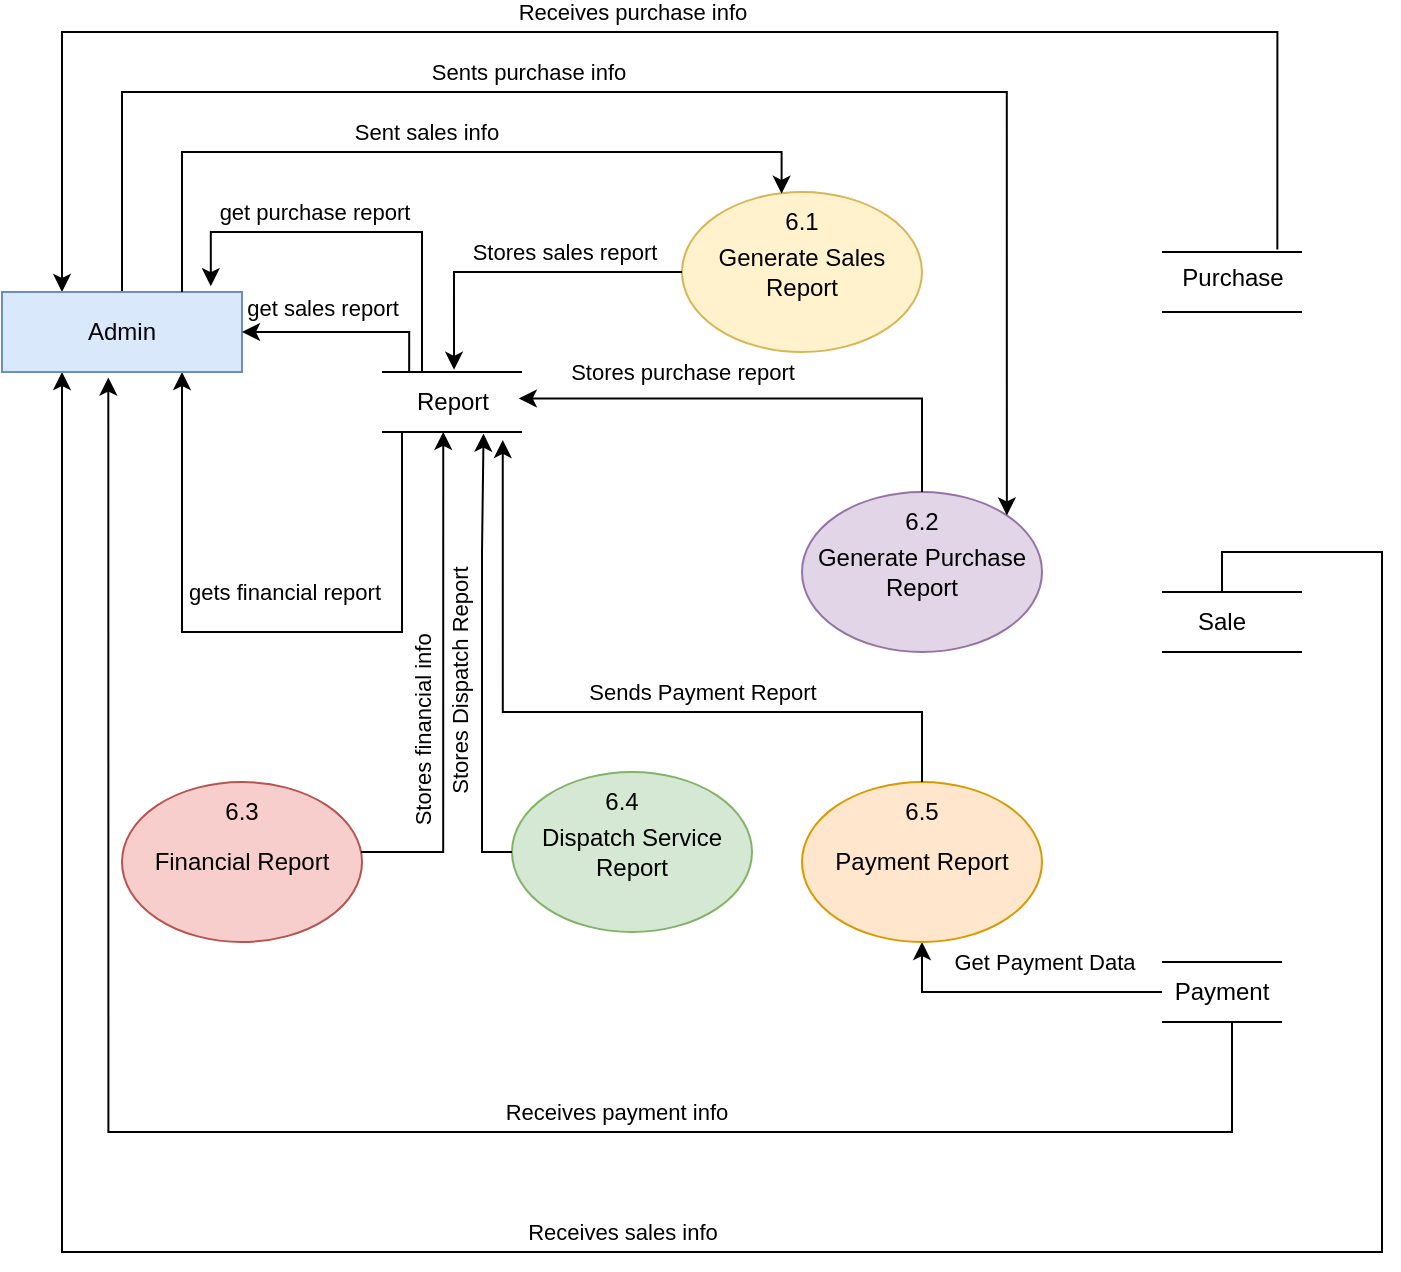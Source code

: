 <mxfile version="26.0.4">
  <diagram name="Page-1" id="hlZRAXE2G3BvNsW3ljy5">
    <mxGraphModel dx="1042" dy="565" grid="1" gridSize="10" guides="1" tooltips="1" connect="1" arrows="1" fold="1" page="1" pageScale="1" pageWidth="827" pageHeight="1169" math="0" shadow="0">
      <root>
        <mxCell id="0" />
        <mxCell id="1" parent="0" />
        <mxCell id="K-M10pQ7JDTs8JRQ7MjD-1" value="Generate Sales Report" style="ellipse;whiteSpace=wrap;html=1;fillColor=#fff2cc;strokeColor=#d6b656;" parent="1" vertex="1">
          <mxGeometry x="370" y="170" width="120" height="80" as="geometry" />
        </mxCell>
        <mxCell id="K-M10pQ7JDTs8JRQ7MjD-2" value="Generate Purchase Report" style="ellipse;whiteSpace=wrap;html=1;fillColor=#e1d5e7;strokeColor=#9673a6;" parent="1" vertex="1">
          <mxGeometry x="430" y="320" width="120" height="80" as="geometry" />
        </mxCell>
        <mxCell id="K-M10pQ7JDTs8JRQ7MjD-3" value="Financial Report" style="ellipse;whiteSpace=wrap;html=1;fillColor=#f8cecc;strokeColor=#b85450;" parent="1" vertex="1">
          <mxGeometry x="90" y="465" width="120" height="80" as="geometry" />
        </mxCell>
        <mxCell id="K-M10pQ7JDTs8JRQ7MjD-10" value="" style="endArrow=none;html=1;rounded=0;" parent="1" edge="1">
          <mxGeometry width="50" height="50" relative="1" as="geometry">
            <mxPoint x="610" y="200" as="sourcePoint" />
            <mxPoint x="680" y="200" as="targetPoint" />
          </mxGeometry>
        </mxCell>
        <mxCell id="K-M10pQ7JDTs8JRQ7MjD-11" value="" style="endArrow=none;html=1;rounded=0;" parent="1" edge="1">
          <mxGeometry width="50" height="50" relative="1" as="geometry">
            <mxPoint x="220" y="260" as="sourcePoint" />
            <mxPoint x="290" y="260" as="targetPoint" />
          </mxGeometry>
        </mxCell>
        <mxCell id="K-M10pQ7JDTs8JRQ7MjD-12" value="" style="endArrow=none;html=1;rounded=0;" parent="1" edge="1">
          <mxGeometry width="50" height="50" relative="1" as="geometry">
            <mxPoint x="220" y="290" as="sourcePoint" />
            <mxPoint x="290" y="290" as="targetPoint" />
          </mxGeometry>
        </mxCell>
        <mxCell id="K-M10pQ7JDTs8JRQ7MjD-13" value="" style="endArrow=none;html=1;rounded=0;" parent="1" edge="1">
          <mxGeometry width="50" height="50" relative="1" as="geometry">
            <mxPoint x="610" y="230" as="sourcePoint" />
            <mxPoint x="680" y="230" as="targetPoint" />
          </mxGeometry>
        </mxCell>
        <mxCell id="K-M10pQ7JDTs8JRQ7MjD-15" value="" style="endArrow=none;html=1;rounded=0;" parent="1" edge="1">
          <mxGeometry width="50" height="50" relative="1" as="geometry">
            <mxPoint x="610" y="370" as="sourcePoint" />
            <mxPoint x="680" y="370" as="targetPoint" />
          </mxGeometry>
        </mxCell>
        <mxCell id="K-M10pQ7JDTs8JRQ7MjD-16" value="" style="endArrow=none;html=1;rounded=0;entryX=1;entryY=1;entryDx=0;entryDy=0;exitX=0;exitY=1;exitDx=0;exitDy=0;" parent="1" edge="1" target="K-M10pQ7JDTs8JRQ7MjD-28" source="K-M10pQ7JDTs8JRQ7MjD-28">
          <mxGeometry width="50" height="50" relative="1" as="geometry">
            <mxPoint x="620" y="590" as="sourcePoint" />
            <mxPoint x="680" y="490" as="targetPoint" />
          </mxGeometry>
        </mxCell>
        <mxCell id="K-M10pQ7JDTs8JRQ7MjD-17" value="" style="endArrow=none;html=1;rounded=0;entryX=1;entryY=0;entryDx=0;entryDy=0;" parent="1" edge="1" target="K-M10pQ7JDTs8JRQ7MjD-28">
          <mxGeometry width="50" height="50" relative="1" as="geometry">
            <mxPoint x="610" y="555" as="sourcePoint" />
            <mxPoint x="680" y="555" as="targetPoint" />
          </mxGeometry>
        </mxCell>
        <mxCell id="K-M10pQ7JDTs8JRQ7MjD-18" value="" style="endArrow=none;html=1;rounded=0;" parent="1" edge="1">
          <mxGeometry width="50" height="50" relative="1" as="geometry">
            <mxPoint x="610" y="400" as="sourcePoint" />
            <mxPoint x="680" y="400" as="targetPoint" />
          </mxGeometry>
        </mxCell>
        <mxCell id="K-M10pQ7JDTs8JRQ7MjD-54" style="edgeStyle=orthogonalEdgeStyle;rounded=0;orthogonalLoop=1;jettySize=auto;html=1;entryX=0.75;entryY=1;entryDx=0;entryDy=0;" parent="1" source="K-M10pQ7JDTs8JRQ7MjD-20" target="K-M10pQ7JDTs8JRQ7MjD-32" edge="1">
          <mxGeometry relative="1" as="geometry">
            <Array as="points">
              <mxPoint x="230" y="390" />
              <mxPoint x="120" y="390" />
            </Array>
          </mxGeometry>
        </mxCell>
        <mxCell id="K-M10pQ7JDTs8JRQ7MjD-55" value="gets financial report" style="edgeLabel;html=1;align=center;verticalAlign=middle;resizable=0;points=[];" parent="K-M10pQ7JDTs8JRQ7MjD-54" vertex="1" connectable="0">
          <mxGeometry x="-0.003" y="-4" relative="1" as="geometry">
            <mxPoint x="10" y="-16" as="offset" />
          </mxGeometry>
        </mxCell>
        <mxCell id="K-M10pQ7JDTs8JRQ7MjD-20" value="Report" style="text;html=1;align=center;verticalAlign=middle;resizable=0;points=[];autosize=1;strokeColor=none;fillColor=none;" parent="1" vertex="1">
          <mxGeometry x="225" y="260" width="60" height="30" as="geometry" />
        </mxCell>
        <mxCell id="K-M10pQ7JDTs8JRQ7MjD-35" style="edgeStyle=orthogonalEdgeStyle;rounded=0;orthogonalLoop=1;jettySize=auto;html=1;exitX=0.824;exitY=0.025;exitDx=0;exitDy=0;exitPerimeter=0;" parent="1" source="K-M10pQ7JDTs8JRQ7MjD-21" edge="1">
          <mxGeometry relative="1" as="geometry">
            <mxPoint x="60" y="220" as="targetPoint" />
            <mxPoint x="615" y="90" as="sourcePoint" />
            <Array as="points">
              <mxPoint x="668" y="90" />
              <mxPoint x="60" y="90" />
            </Array>
          </mxGeometry>
        </mxCell>
        <mxCell id="K-M10pQ7JDTs8JRQ7MjD-36" value="Receives purchase info" style="edgeLabel;html=1;align=center;verticalAlign=middle;resizable=0;points=[];" parent="K-M10pQ7JDTs8JRQ7MjD-35" vertex="1" connectable="0">
          <mxGeometry x="0.004" relative="1" as="geometry">
            <mxPoint x="-7" y="-10" as="offset" />
          </mxGeometry>
        </mxCell>
        <mxCell id="K-M10pQ7JDTs8JRQ7MjD-21" value="Purchase" style="text;html=1;align=center;verticalAlign=middle;resizable=0;points=[];autosize=1;strokeColor=none;fillColor=none;" parent="1" vertex="1">
          <mxGeometry x="610" y="198" width="70" height="30" as="geometry" />
        </mxCell>
        <mxCell id="K-M10pQ7JDTs8JRQ7MjD-38" style="edgeStyle=orthogonalEdgeStyle;rounded=0;orthogonalLoop=1;jettySize=auto;html=1;exitX=0.5;exitY=0;exitDx=0;exitDy=0;" parent="1" source="K-M10pQ7JDTs8JRQ7MjD-23" edge="1">
          <mxGeometry relative="1" as="geometry">
            <mxPoint x="60" y="260" as="targetPoint" />
            <mxPoint x="620" y="375" as="sourcePoint" />
            <Array as="points">
              <mxPoint x="640" y="350" />
              <mxPoint x="720" y="350" />
              <mxPoint x="720" y="700" />
              <mxPoint x="60" y="700" />
            </Array>
          </mxGeometry>
        </mxCell>
        <mxCell id="K-M10pQ7JDTs8JRQ7MjD-41" value="Receives sales info" style="edgeLabel;html=1;align=center;verticalAlign=middle;resizable=0;points=[];" parent="K-M10pQ7JDTs8JRQ7MjD-38" vertex="1" connectable="0">
          <mxGeometry x="-0.067" y="-4" relative="1" as="geometry">
            <mxPoint x="-107" y="-6" as="offset" />
          </mxGeometry>
        </mxCell>
        <mxCell id="K-M10pQ7JDTs8JRQ7MjD-23" value="Sale" style="text;html=1;align=center;verticalAlign=middle;whiteSpace=wrap;rounded=0;" parent="1" vertex="1">
          <mxGeometry x="610" y="370" width="60" height="30" as="geometry" />
        </mxCell>
        <mxCell id="gs0OiYLew2KxA-qsHpGi-9" style="edgeStyle=orthogonalEdgeStyle;rounded=0;orthogonalLoop=1;jettySize=auto;html=1;" parent="1" source="K-M10pQ7JDTs8JRQ7MjD-28" target="gs0OiYLew2KxA-qsHpGi-7" edge="1">
          <mxGeometry relative="1" as="geometry" />
        </mxCell>
        <mxCell id="gs0OiYLew2KxA-qsHpGi-10" value="Get Payment Data" style="edgeLabel;html=1;align=center;verticalAlign=middle;resizable=0;points=[];rotation=0;" parent="gs0OiYLew2KxA-qsHpGi-9" vertex="1" connectable="0">
          <mxGeometry x="-0.218" y="1" relative="1" as="geometry">
            <mxPoint x="-3" y="-16" as="offset" />
          </mxGeometry>
        </mxCell>
        <mxCell id="K-M10pQ7JDTs8JRQ7MjD-28" value="Payment" style="text;html=1;align=center;verticalAlign=middle;whiteSpace=wrap;rounded=0;" parent="1" vertex="1">
          <mxGeometry x="610" y="555" width="60" height="30" as="geometry" />
        </mxCell>
        <mxCell id="K-M10pQ7JDTs8JRQ7MjD-30" style="edgeStyle=orthogonalEdgeStyle;rounded=0;orthogonalLoop=1;jettySize=auto;html=1;exitX=0.5;exitY=1;exitDx=0;exitDy=0;entryX=0.443;entryY=1.069;entryDx=0;entryDy=0;entryPerimeter=0;" parent="1" source="K-M10pQ7JDTs8JRQ7MjD-28" target="K-M10pQ7JDTs8JRQ7MjD-32" edge="1">
          <mxGeometry relative="1" as="geometry">
            <mxPoint x="610" y="560" as="sourcePoint" />
            <mxPoint x="135" y="260" as="targetPoint" />
            <Array as="points">
              <mxPoint x="645" y="640" />
              <mxPoint x="83" y="640" />
            </Array>
          </mxGeometry>
        </mxCell>
        <mxCell id="K-M10pQ7JDTs8JRQ7MjD-31" value="Receives payment info" style="edgeLabel;html=1;align=center;verticalAlign=middle;resizable=0;points=[];" parent="K-M10pQ7JDTs8JRQ7MjD-30" vertex="1" connectable="0">
          <mxGeometry x="-0.262" y="-3" relative="1" as="geometry">
            <mxPoint y="-7" as="offset" />
          </mxGeometry>
        </mxCell>
        <mxCell id="K-M10pQ7JDTs8JRQ7MjD-52" style="edgeStyle=orthogonalEdgeStyle;rounded=0;orthogonalLoop=1;jettySize=auto;html=1;entryX=1;entryY=0;entryDx=0;entryDy=0;" parent="1" source="K-M10pQ7JDTs8JRQ7MjD-32" target="K-M10pQ7JDTs8JRQ7MjD-2" edge="1">
          <mxGeometry relative="1" as="geometry">
            <Array as="points">
              <mxPoint x="90" y="120" />
              <mxPoint x="532" y="120" />
            </Array>
          </mxGeometry>
        </mxCell>
        <mxCell id="K-M10pQ7JDTs8JRQ7MjD-53" value="Sents purchase info" style="edgeLabel;html=1;align=center;verticalAlign=middle;resizable=0;points=[];" parent="K-M10pQ7JDTs8JRQ7MjD-52" vertex="1" connectable="0">
          <mxGeometry x="-0.197" relative="1" as="geometry">
            <mxPoint y="-10" as="offset" />
          </mxGeometry>
        </mxCell>
        <mxCell id="K-M10pQ7JDTs8JRQ7MjD-32" value="Admin" style="rounded=0;whiteSpace=wrap;html=1;fillColor=#dae8fc;strokeColor=#6c8ebf;" parent="1" vertex="1">
          <mxGeometry x="30" y="220" width="120" height="40" as="geometry" />
        </mxCell>
        <mxCell id="K-M10pQ7JDTs8JRQ7MjD-42" style="edgeStyle=orthogonalEdgeStyle;rounded=0;orthogonalLoop=1;jettySize=auto;html=1;entryX=0.427;entryY=0.998;entryDx=0;entryDy=0;entryPerimeter=0;" parent="1" source="K-M10pQ7JDTs8JRQ7MjD-3" target="K-M10pQ7JDTs8JRQ7MjD-20" edge="1">
          <mxGeometry relative="1" as="geometry">
            <Array as="points">
              <mxPoint x="251" y="500" />
            </Array>
          </mxGeometry>
        </mxCell>
        <mxCell id="K-M10pQ7JDTs8JRQ7MjD-43" value="Stores financial info" style="edgeLabel;html=1;align=center;verticalAlign=middle;resizable=0;points=[];rotation=-90;" parent="K-M10pQ7JDTs8JRQ7MjD-42" vertex="1" connectable="0">
          <mxGeometry x="0.237" y="-3" relative="1" as="geometry">
            <mxPoint x="-13" y="54" as="offset" />
          </mxGeometry>
        </mxCell>
        <mxCell id="K-M10pQ7JDTs8JRQ7MjD-44" style="edgeStyle=orthogonalEdgeStyle;rounded=0;orthogonalLoop=1;jettySize=auto;html=1;exitX=0.5;exitY=0;exitDx=0;exitDy=0;entryX=1.057;entryY=0.44;entryDx=0;entryDy=0;entryPerimeter=0;" parent="1" source="K-M10pQ7JDTs8JRQ7MjD-67" target="K-M10pQ7JDTs8JRQ7MjD-20" edge="1">
          <mxGeometry relative="1" as="geometry">
            <Array as="points">
              <mxPoint x="490" y="273" />
            </Array>
          </mxGeometry>
        </mxCell>
        <mxCell id="K-M10pQ7JDTs8JRQ7MjD-45" value="Stores purchase report" style="edgeLabel;html=1;align=center;verticalAlign=middle;resizable=0;points=[];" parent="K-M10pQ7JDTs8JRQ7MjD-44" vertex="1" connectable="0">
          <mxGeometry x="-0.256" y="-1" relative="1" as="geometry">
            <mxPoint x="-75" y="-12" as="offset" />
          </mxGeometry>
        </mxCell>
        <mxCell id="K-M10pQ7JDTs8JRQ7MjD-46" style="edgeStyle=orthogonalEdgeStyle;rounded=0;orthogonalLoop=1;jettySize=auto;html=1;entryX=0.517;entryY=-0.037;entryDx=0;entryDy=0;entryPerimeter=0;" parent="1" source="K-M10pQ7JDTs8JRQ7MjD-1" target="K-M10pQ7JDTs8JRQ7MjD-20" edge="1">
          <mxGeometry relative="1" as="geometry" />
        </mxCell>
        <mxCell id="K-M10pQ7JDTs8JRQ7MjD-47" value="Stores sales report" style="edgeLabel;html=1;align=center;verticalAlign=middle;resizable=0;points=[];" parent="K-M10pQ7JDTs8JRQ7MjD-46" vertex="1" connectable="0">
          <mxGeometry x="-0.231" y="1" relative="1" as="geometry">
            <mxPoint x="3" y="-11" as="offset" />
          </mxGeometry>
        </mxCell>
        <mxCell id="K-M10pQ7JDTs8JRQ7MjD-48" style="edgeStyle=orthogonalEdgeStyle;rounded=0;orthogonalLoop=1;jettySize=auto;html=1;entryX=0.415;entryY=0.011;entryDx=0;entryDy=0;entryPerimeter=0;exitX=0.75;exitY=0;exitDx=0;exitDy=0;" parent="1" source="K-M10pQ7JDTs8JRQ7MjD-32" target="K-M10pQ7JDTs8JRQ7MjD-1" edge="1">
          <mxGeometry relative="1" as="geometry" />
        </mxCell>
        <mxCell id="K-M10pQ7JDTs8JRQ7MjD-49" value="Sent sales info" style="edgeLabel;html=1;align=center;verticalAlign=middle;resizable=0;points=[];" parent="K-M10pQ7JDTs8JRQ7MjD-48" vertex="1" connectable="0">
          <mxGeometry x="-0.018" y="-1" relative="1" as="geometry">
            <mxPoint y="-11" as="offset" />
          </mxGeometry>
        </mxCell>
        <mxCell id="K-M10pQ7JDTs8JRQ7MjD-56" style="edgeStyle=orthogonalEdgeStyle;rounded=0;orthogonalLoop=1;jettySize=auto;html=1;entryX=0.87;entryY=-0.072;entryDx=0;entryDy=0;entryPerimeter=0;" parent="1" source="K-M10pQ7JDTs8JRQ7MjD-20" target="K-M10pQ7JDTs8JRQ7MjD-32" edge="1">
          <mxGeometry relative="1" as="geometry">
            <Array as="points">
              <mxPoint x="240" y="190" />
              <mxPoint x="134" y="190" />
            </Array>
          </mxGeometry>
        </mxCell>
        <mxCell id="K-M10pQ7JDTs8JRQ7MjD-57" value="get purchase report" style="edgeLabel;html=1;align=center;verticalAlign=middle;resizable=0;points=[];" parent="K-M10pQ7JDTs8JRQ7MjD-56" vertex="1" connectable="0">
          <mxGeometry x="0.224" y="-3" relative="1" as="geometry">
            <mxPoint y="-7" as="offset" />
          </mxGeometry>
        </mxCell>
        <mxCell id="K-M10pQ7JDTs8JRQ7MjD-62" style="edgeStyle=orthogonalEdgeStyle;rounded=0;orthogonalLoop=1;jettySize=auto;html=1;entryX=0.143;entryY=0;entryDx=0;entryDy=0;entryPerimeter=0;startArrow=classic;startFill=1;endArrow=none;endFill=0;" parent="1" source="K-M10pQ7JDTs8JRQ7MjD-32" target="K-M10pQ7JDTs8JRQ7MjD-20" edge="1">
          <mxGeometry relative="1" as="geometry" />
        </mxCell>
        <mxCell id="K-M10pQ7JDTs8JRQ7MjD-63" value="get sales report" style="edgeLabel;html=1;align=center;verticalAlign=middle;resizable=0;points=[];" parent="K-M10pQ7JDTs8JRQ7MjD-62" vertex="1" connectable="0">
          <mxGeometry x="-0.211" y="-1" relative="1" as="geometry">
            <mxPoint x="-1" y="-13" as="offset" />
          </mxGeometry>
        </mxCell>
        <mxCell id="K-M10pQ7JDTs8JRQ7MjD-66" value="6.1" style="text;html=1;align=center;verticalAlign=middle;whiteSpace=wrap;rounded=0;" parent="1" vertex="1">
          <mxGeometry x="400" y="170" width="60" height="30" as="geometry" />
        </mxCell>
        <mxCell id="K-M10pQ7JDTs8JRQ7MjD-67" value="6.2" style="text;html=1;align=center;verticalAlign=middle;whiteSpace=wrap;rounded=0;" parent="1" vertex="1">
          <mxGeometry x="460" y="320" width="60" height="30" as="geometry" />
        </mxCell>
        <mxCell id="K-M10pQ7JDTs8JRQ7MjD-68" value="6.3" style="text;html=1;align=center;verticalAlign=middle;whiteSpace=wrap;rounded=0;" parent="1" vertex="1">
          <mxGeometry x="120" y="465" width="60" height="30" as="geometry" />
        </mxCell>
        <mxCell id="gs0OiYLew2KxA-qsHpGi-1" style="edgeStyle=orthogonalEdgeStyle;rounded=0;orthogonalLoop=1;jettySize=auto;html=1;exitX=0.5;exitY=1;exitDx=0;exitDy=0;" parent="1" source="K-M10pQ7JDTs8JRQ7MjD-68" target="K-M10pQ7JDTs8JRQ7MjD-68" edge="1">
          <mxGeometry relative="1" as="geometry" />
        </mxCell>
        <mxCell id="gs0OiYLew2KxA-qsHpGi-3" value="Dispatch Service Report" style="ellipse;whiteSpace=wrap;html=1;fillColor=#d5e8d4;strokeColor=#82b366;" parent="1" vertex="1">
          <mxGeometry x="285" y="460" width="120" height="80" as="geometry" />
        </mxCell>
        <mxCell id="gs0OiYLew2KxA-qsHpGi-4" style="edgeStyle=orthogonalEdgeStyle;rounded=0;orthogonalLoop=1;jettySize=auto;html=1;entryX=0.763;entryY=1.027;entryDx=0;entryDy=0;entryPerimeter=0;" parent="1" source="gs0OiYLew2KxA-qsHpGi-3" target="K-M10pQ7JDTs8JRQ7MjD-20" edge="1">
          <mxGeometry relative="1" as="geometry">
            <Array as="points">
              <mxPoint x="270" y="350" />
              <mxPoint x="270" y="350" />
            </Array>
          </mxGeometry>
        </mxCell>
        <mxCell id="gs0OiYLew2KxA-qsHpGi-5" value="Stores Dispatch Report" style="edgeLabel;html=1;align=center;verticalAlign=middle;resizable=0;points=[];rotation=-90;" parent="gs0OiYLew2KxA-qsHpGi-4" vertex="1" connectable="0">
          <mxGeometry x="-0.642" relative="1" as="geometry">
            <mxPoint x="-11" y="-60" as="offset" />
          </mxGeometry>
        </mxCell>
        <mxCell id="gs0OiYLew2KxA-qsHpGi-6" value="6.4" style="text;html=1;align=center;verticalAlign=middle;whiteSpace=wrap;rounded=0;" parent="1" vertex="1">
          <mxGeometry x="310" y="460" width="60" height="30" as="geometry" />
        </mxCell>
        <mxCell id="gs0OiYLew2KxA-qsHpGi-7" value="Payment Report" style="ellipse;whiteSpace=wrap;html=1;fillColor=#ffe6cc;strokeColor=#d79b00;" parent="1" vertex="1">
          <mxGeometry x="430" y="465" width="120" height="80" as="geometry" />
        </mxCell>
        <mxCell id="gs0OiYLew2KxA-qsHpGi-8" value="6.5" style="text;html=1;align=center;verticalAlign=middle;whiteSpace=wrap;rounded=0;" parent="1" vertex="1">
          <mxGeometry x="460" y="465" width="60" height="30" as="geometry" />
        </mxCell>
        <mxCell id="gs0OiYLew2KxA-qsHpGi-11" style="edgeStyle=orthogonalEdgeStyle;rounded=0;orthogonalLoop=1;jettySize=auto;html=1;entryX=0.923;entryY=1.133;entryDx=0;entryDy=0;entryPerimeter=0;" parent="1" source="gs0OiYLew2KxA-qsHpGi-7" target="K-M10pQ7JDTs8JRQ7MjD-20" edge="1">
          <mxGeometry relative="1" as="geometry">
            <Array as="points">
              <mxPoint x="490" y="430" />
              <mxPoint x="280" y="430" />
            </Array>
          </mxGeometry>
        </mxCell>
        <mxCell id="gs0OiYLew2KxA-qsHpGi-12" value="Sends Payment Report" style="edgeLabel;html=1;align=center;verticalAlign=middle;resizable=0;points=[];" parent="gs0OiYLew2KxA-qsHpGi-11" vertex="1" connectable="0">
          <mxGeometry x="-0.236" y="2" relative="1" as="geometry">
            <mxPoint y="-12" as="offset" />
          </mxGeometry>
        </mxCell>
      </root>
    </mxGraphModel>
  </diagram>
</mxfile>
